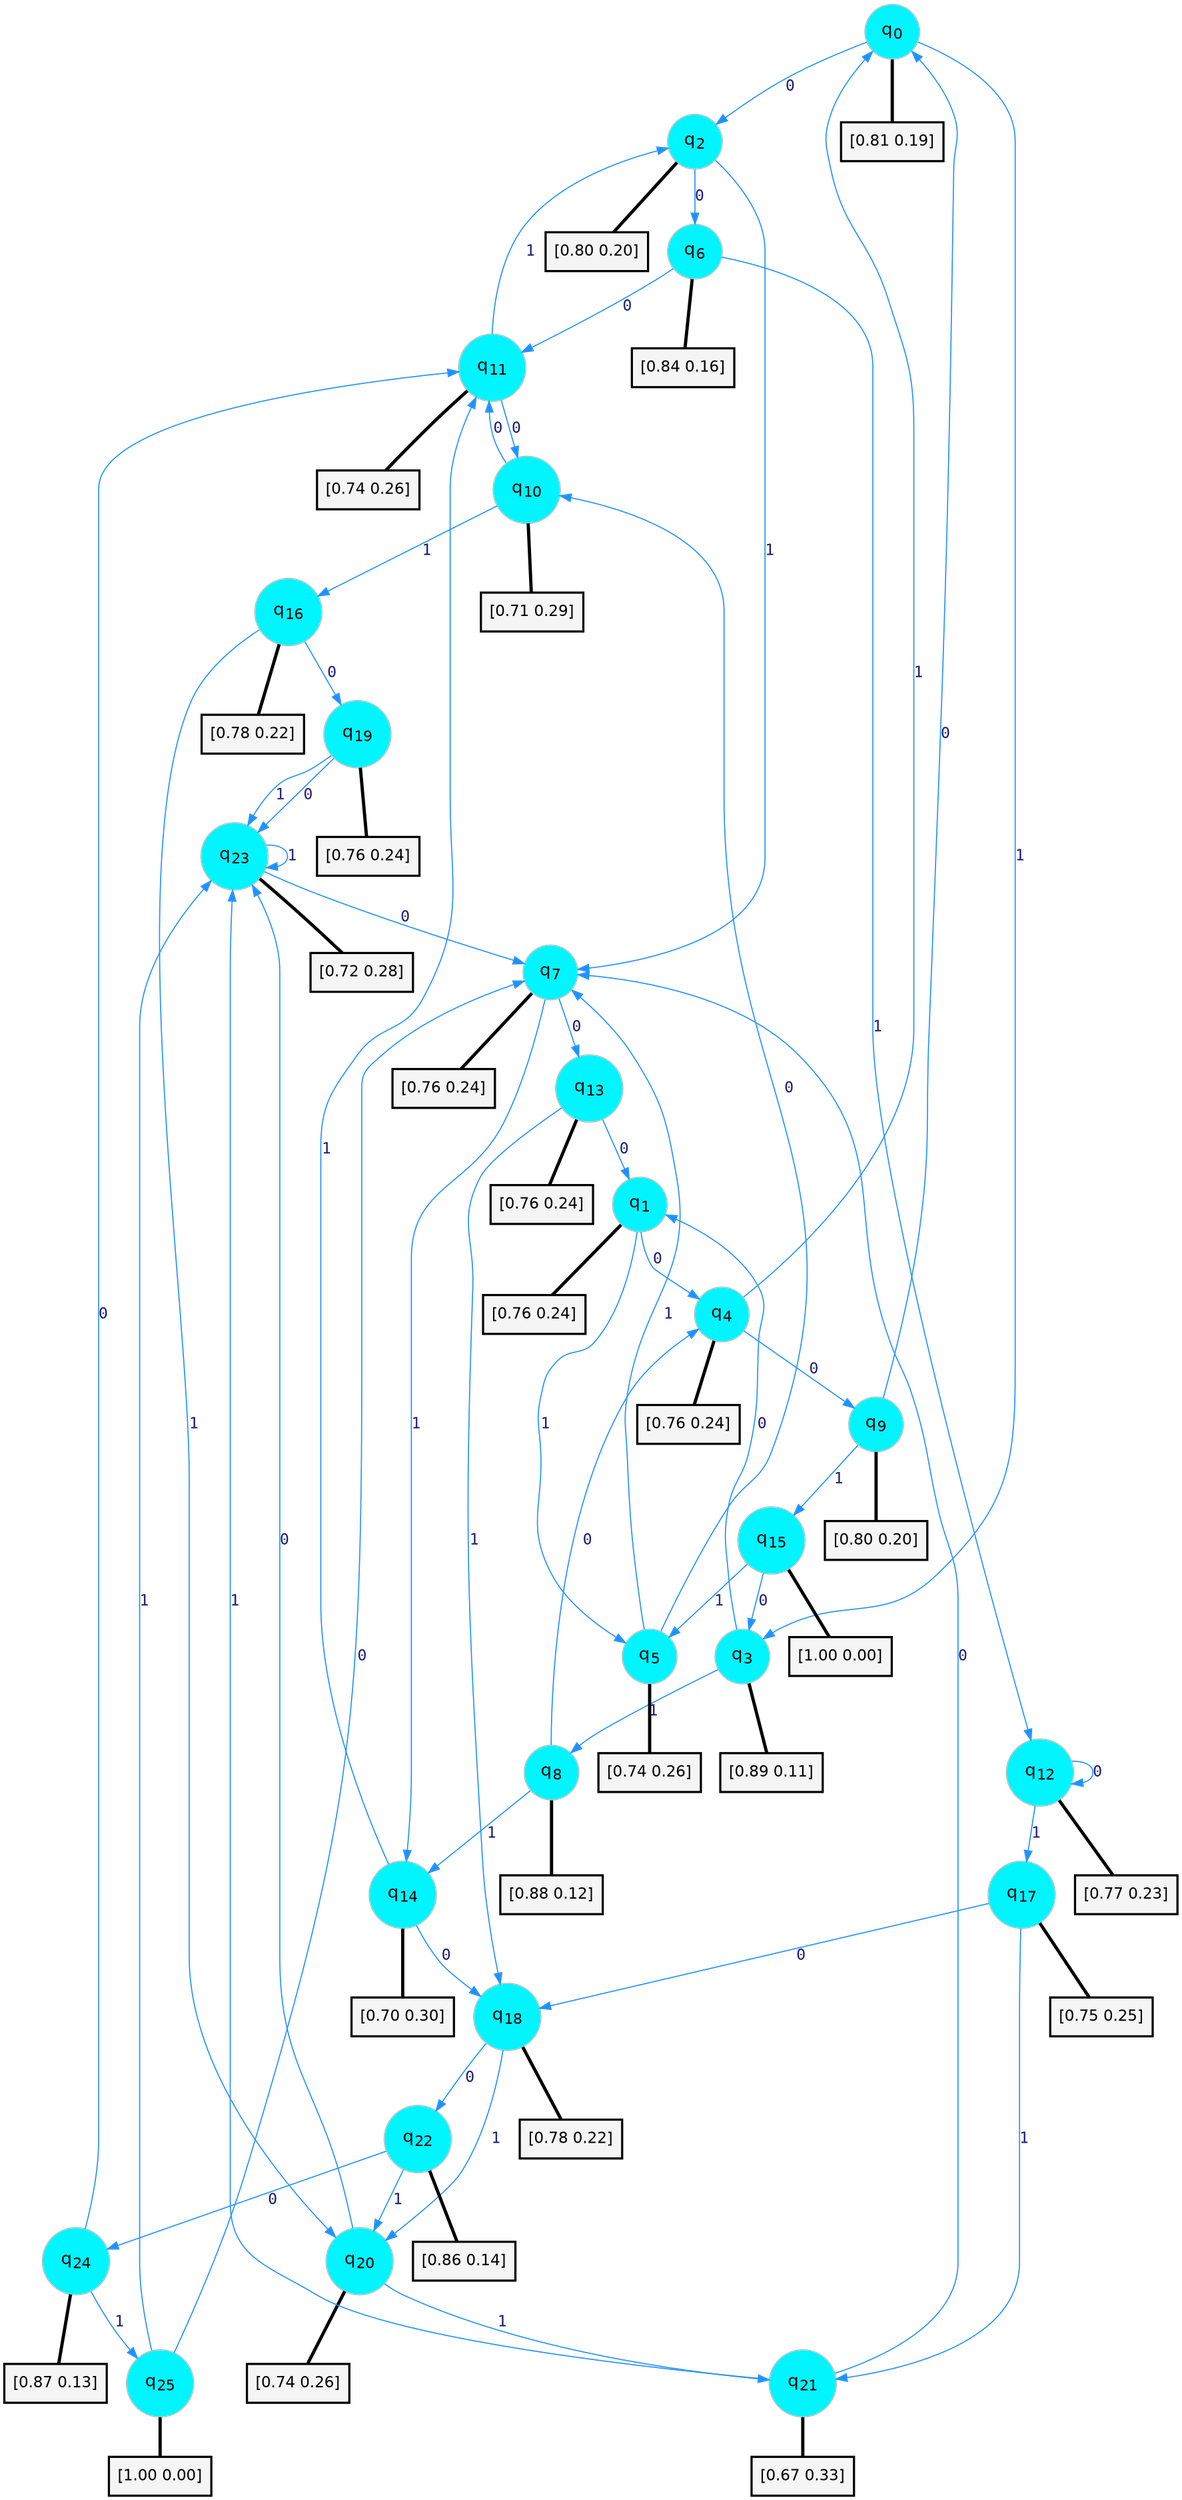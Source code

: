 digraph G {
graph [
bgcolor=transparent, dpi=300, rankdir=TD, size="40,25"];
node [
color=gray, fillcolor=turquoise1, fontcolor=black, fontname=Helvetica, fontsize=16, fontweight=bold, shape=circle, style=filled];
edge [
arrowsize=1, color=dodgerblue1, fontcolor=midnightblue, fontname=courier, fontweight=bold, penwidth=1, style=solid, weight=20];
0[label=<q<SUB>0</SUB>>];
1[label=<q<SUB>1</SUB>>];
2[label=<q<SUB>2</SUB>>];
3[label=<q<SUB>3</SUB>>];
4[label=<q<SUB>4</SUB>>];
5[label=<q<SUB>5</SUB>>];
6[label=<q<SUB>6</SUB>>];
7[label=<q<SUB>7</SUB>>];
8[label=<q<SUB>8</SUB>>];
9[label=<q<SUB>9</SUB>>];
10[label=<q<SUB>10</SUB>>];
11[label=<q<SUB>11</SUB>>];
12[label=<q<SUB>12</SUB>>];
13[label=<q<SUB>13</SUB>>];
14[label=<q<SUB>14</SUB>>];
15[label=<q<SUB>15</SUB>>];
16[label=<q<SUB>16</SUB>>];
17[label=<q<SUB>17</SUB>>];
18[label=<q<SUB>18</SUB>>];
19[label=<q<SUB>19</SUB>>];
20[label=<q<SUB>20</SUB>>];
21[label=<q<SUB>21</SUB>>];
22[label=<q<SUB>22</SUB>>];
23[label=<q<SUB>23</SUB>>];
24[label=<q<SUB>24</SUB>>];
25[label=<q<SUB>25</SUB>>];
26[label="[0.81 0.19]", shape=box,fontcolor=black, fontname=Helvetica, fontsize=14, penwidth=2, fillcolor=whitesmoke,color=black];
27[label="[0.76 0.24]", shape=box,fontcolor=black, fontname=Helvetica, fontsize=14, penwidth=2, fillcolor=whitesmoke,color=black];
28[label="[0.80 0.20]", shape=box,fontcolor=black, fontname=Helvetica, fontsize=14, penwidth=2, fillcolor=whitesmoke,color=black];
29[label="[0.89 0.11]", shape=box,fontcolor=black, fontname=Helvetica, fontsize=14, penwidth=2, fillcolor=whitesmoke,color=black];
30[label="[0.76 0.24]", shape=box,fontcolor=black, fontname=Helvetica, fontsize=14, penwidth=2, fillcolor=whitesmoke,color=black];
31[label="[0.74 0.26]", shape=box,fontcolor=black, fontname=Helvetica, fontsize=14, penwidth=2, fillcolor=whitesmoke,color=black];
32[label="[0.84 0.16]", shape=box,fontcolor=black, fontname=Helvetica, fontsize=14, penwidth=2, fillcolor=whitesmoke,color=black];
33[label="[0.76 0.24]", shape=box,fontcolor=black, fontname=Helvetica, fontsize=14, penwidth=2, fillcolor=whitesmoke,color=black];
34[label="[0.88 0.12]", shape=box,fontcolor=black, fontname=Helvetica, fontsize=14, penwidth=2, fillcolor=whitesmoke,color=black];
35[label="[0.80 0.20]", shape=box,fontcolor=black, fontname=Helvetica, fontsize=14, penwidth=2, fillcolor=whitesmoke,color=black];
36[label="[0.71 0.29]", shape=box,fontcolor=black, fontname=Helvetica, fontsize=14, penwidth=2, fillcolor=whitesmoke,color=black];
37[label="[0.74 0.26]", shape=box,fontcolor=black, fontname=Helvetica, fontsize=14, penwidth=2, fillcolor=whitesmoke,color=black];
38[label="[0.77 0.23]", shape=box,fontcolor=black, fontname=Helvetica, fontsize=14, penwidth=2, fillcolor=whitesmoke,color=black];
39[label="[0.76 0.24]", shape=box,fontcolor=black, fontname=Helvetica, fontsize=14, penwidth=2, fillcolor=whitesmoke,color=black];
40[label="[0.70 0.30]", shape=box,fontcolor=black, fontname=Helvetica, fontsize=14, penwidth=2, fillcolor=whitesmoke,color=black];
41[label="[1.00 0.00]", shape=box,fontcolor=black, fontname=Helvetica, fontsize=14, penwidth=2, fillcolor=whitesmoke,color=black];
42[label="[0.78 0.22]", shape=box,fontcolor=black, fontname=Helvetica, fontsize=14, penwidth=2, fillcolor=whitesmoke,color=black];
43[label="[0.75 0.25]", shape=box,fontcolor=black, fontname=Helvetica, fontsize=14, penwidth=2, fillcolor=whitesmoke,color=black];
44[label="[0.78 0.22]", shape=box,fontcolor=black, fontname=Helvetica, fontsize=14, penwidth=2, fillcolor=whitesmoke,color=black];
45[label="[0.76 0.24]", shape=box,fontcolor=black, fontname=Helvetica, fontsize=14, penwidth=2, fillcolor=whitesmoke,color=black];
46[label="[0.74 0.26]", shape=box,fontcolor=black, fontname=Helvetica, fontsize=14, penwidth=2, fillcolor=whitesmoke,color=black];
47[label="[0.67 0.33]", shape=box,fontcolor=black, fontname=Helvetica, fontsize=14, penwidth=2, fillcolor=whitesmoke,color=black];
48[label="[0.86 0.14]", shape=box,fontcolor=black, fontname=Helvetica, fontsize=14, penwidth=2, fillcolor=whitesmoke,color=black];
49[label="[0.72 0.28]", shape=box,fontcolor=black, fontname=Helvetica, fontsize=14, penwidth=2, fillcolor=whitesmoke,color=black];
50[label="[0.87 0.13]", shape=box,fontcolor=black, fontname=Helvetica, fontsize=14, penwidth=2, fillcolor=whitesmoke,color=black];
51[label="[1.00 0.00]", shape=box,fontcolor=black, fontname=Helvetica, fontsize=14, penwidth=2, fillcolor=whitesmoke,color=black];
0->2 [label=0];
0->3 [label=1];
0->26 [arrowhead=none, penwidth=3,color=black];
1->4 [label=0];
1->5 [label=1];
1->27 [arrowhead=none, penwidth=3,color=black];
2->6 [label=0];
2->7 [label=1];
2->28 [arrowhead=none, penwidth=3,color=black];
3->1 [label=0];
3->8 [label=1];
3->29 [arrowhead=none, penwidth=3,color=black];
4->9 [label=0];
4->0 [label=1];
4->30 [arrowhead=none, penwidth=3,color=black];
5->10 [label=0];
5->7 [label=1];
5->31 [arrowhead=none, penwidth=3,color=black];
6->11 [label=0];
6->12 [label=1];
6->32 [arrowhead=none, penwidth=3,color=black];
7->13 [label=0];
7->14 [label=1];
7->33 [arrowhead=none, penwidth=3,color=black];
8->4 [label=0];
8->14 [label=1];
8->34 [arrowhead=none, penwidth=3,color=black];
9->0 [label=0];
9->15 [label=1];
9->35 [arrowhead=none, penwidth=3,color=black];
10->11 [label=0];
10->16 [label=1];
10->36 [arrowhead=none, penwidth=3,color=black];
11->10 [label=0];
11->2 [label=1];
11->37 [arrowhead=none, penwidth=3,color=black];
12->12 [label=0];
12->17 [label=1];
12->38 [arrowhead=none, penwidth=3,color=black];
13->1 [label=0];
13->18 [label=1];
13->39 [arrowhead=none, penwidth=3,color=black];
14->18 [label=0];
14->11 [label=1];
14->40 [arrowhead=none, penwidth=3,color=black];
15->3 [label=0];
15->5 [label=1];
15->41 [arrowhead=none, penwidth=3,color=black];
16->19 [label=0];
16->20 [label=1];
16->42 [arrowhead=none, penwidth=3,color=black];
17->18 [label=0];
17->21 [label=1];
17->43 [arrowhead=none, penwidth=3,color=black];
18->22 [label=0];
18->20 [label=1];
18->44 [arrowhead=none, penwidth=3,color=black];
19->23 [label=0];
19->23 [label=1];
19->45 [arrowhead=none, penwidth=3,color=black];
20->23 [label=0];
20->21 [label=1];
20->46 [arrowhead=none, penwidth=3,color=black];
21->7 [label=0];
21->23 [label=1];
21->47 [arrowhead=none, penwidth=3,color=black];
22->24 [label=0];
22->20 [label=1];
22->48 [arrowhead=none, penwidth=3,color=black];
23->7 [label=0];
23->23 [label=1];
23->49 [arrowhead=none, penwidth=3,color=black];
24->11 [label=0];
24->25 [label=1];
24->50 [arrowhead=none, penwidth=3,color=black];
25->7 [label=0];
25->23 [label=1];
25->51 [arrowhead=none, penwidth=3,color=black];
}
